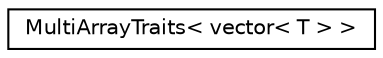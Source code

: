 digraph G
{
  edge [fontname="Helvetica",fontsize="10",labelfontname="Helvetica",labelfontsize="10"];
  node [fontname="Helvetica",fontsize="10",shape=record];
  rankdir="LR";
  Node1 [label="MultiArrayTraits\< vector\< T \> \>",height=0.2,width=0.4,color="black", fillcolor="white", style="filled",URL="$struct_multi_array_traits_3_01vector_3_01_t_01_4_01_4.html"];
}
